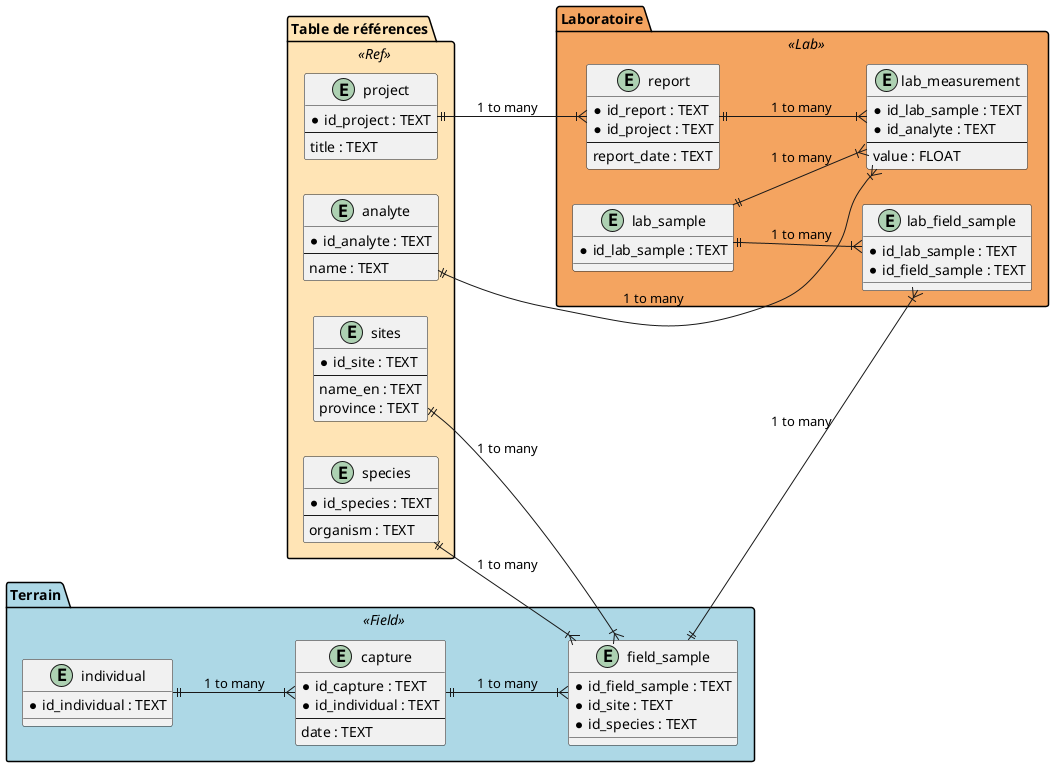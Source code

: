 @startuml

left to right direction

skinparam package {
    BackgroundColor<<Lab>> SandyBrown
    BackgroundColor<<Ref>> Moccasin
    BackgroundColor<<Field>> LightBlue
}

package "Laboratoire" <<Lab>> {
    entity lab_sample {
      * id_lab_sample : TEXT
    }

    entity report {
      * id_report : TEXT
      * id_project : TEXT
      --
      report_date : TEXT
    }

    entity lab_measurement {
      * id_lab_sample : TEXT
      * id_analyte : TEXT
      --
      value : FLOAT
    }

    entity lab_field_sample {
      * id_lab_sample : TEXT
      * id_field_sample : TEXT
    }
}

package "Table de références" <<Ref>> {
    entity project {
      * id_project : TEXT
      --
      title : TEXT
    }

    entity sites {
      * id_site : TEXT
      --
      name_en : TEXT
      province : TEXT
    }

    entity species {
      * id_species : TEXT
      --
      organism : TEXT
    }

    entity analyte {
      * id_analyte : TEXT
      --
      name : TEXT
    }
}

package "Terrain" <<Field>> {
    entity individual {
      * id_individual : TEXT
    }

    entity capture {
      * id_capture : TEXT
      * id_individual : TEXT
      --
      date : TEXT
    }

    entity field_sample {
      * id_field_sample : TEXT
      * id_site : TEXT
      * id_species : TEXT
    }
}

' Relationships
lab_sample ||--|{ lab_measurement : "1 to many"
analyte ||--|{ lab_measurement : "1 to many"
report ||--|{ lab_measurement : "1 to many"

individual ||--|{ capture : "1 to many"
capture ||--|{ field_sample : "1 to many"
sites ||--|{ field_sample : "1 to many"
species ||--|{ field_sample : "1 to many"

field_sample ||--|{ lab_field_sample : "1 to many"
lab_sample ||--|{ lab_field_sample : "1 to many"

project ||--|{ report : "1 to many"

@enduml
